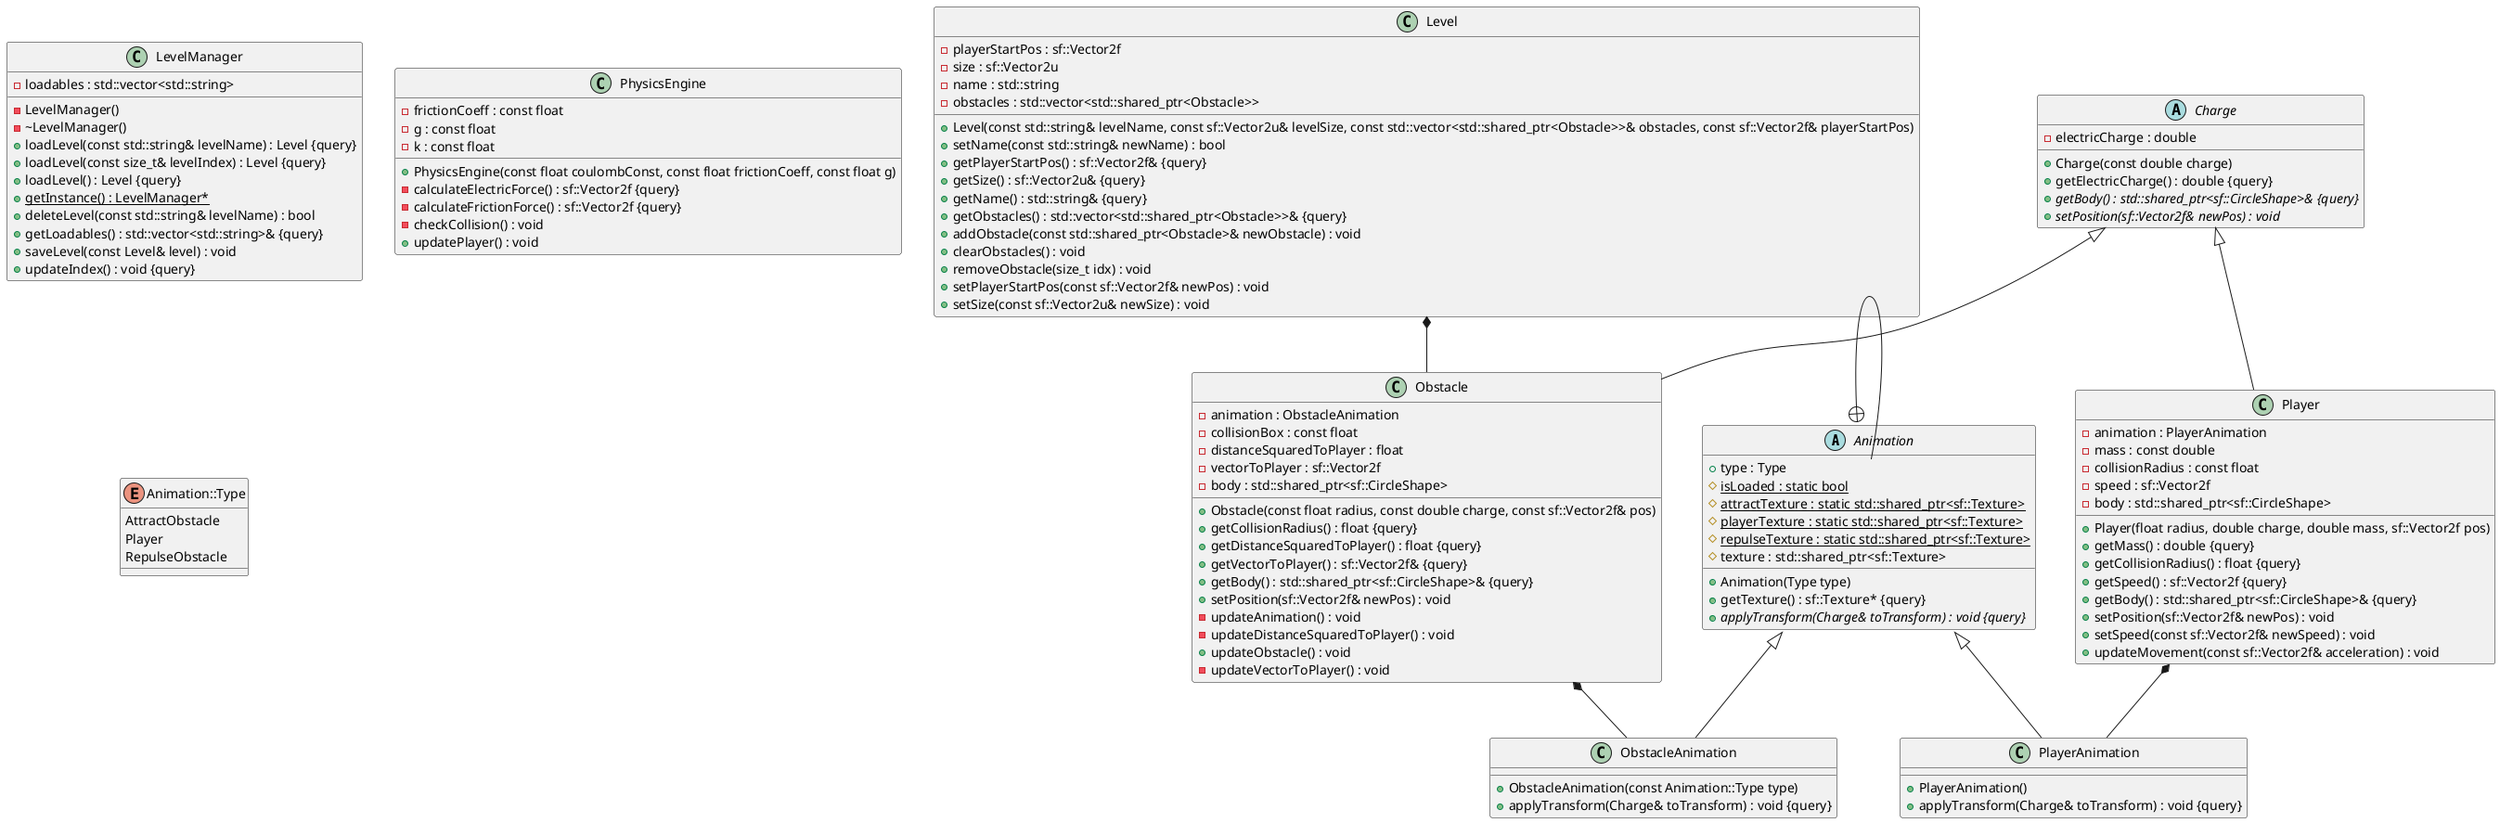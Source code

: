@startuml





/' Objects '/

abstract class Animation {
	+Animation(Type type)
	+type : Type
	+getTexture() : sf::Texture* {query}
	#{static} isLoaded : static bool
	#{static} attractTexture : static std::shared_ptr<sf::Texture>
	#{static} playerTexture : static std::shared_ptr<sf::Texture>
	#{static} repulseTexture : static std::shared_ptr<sf::Texture>
	#texture : std::shared_ptr<sf::Texture>
	+{abstract} applyTransform(Charge& toTransform) : void {query}
}


abstract class Charge {
	+Charge(const double charge)
	-electricCharge : double
	+getElectricCharge() : double {query}
	+{abstract} getBody() : std::shared_ptr<sf::CircleShape>& {query}
	+{abstract} setPosition(sf::Vector2f& newPos) : void
}


class Level {
	+Level(const std::string& levelName, const sf::Vector2u& levelSize, const std::vector<std::shared_ptr<Obstacle>>& obstacles, const sf::Vector2f& playerStartPos)
	+setName(const std::string& newName) : bool
	-playerStartPos : sf::Vector2f
	+getPlayerStartPos() : sf::Vector2f& {query}
	-size : sf::Vector2u
	+getSize() : sf::Vector2u& {query}
	-name : std::string
	+getName() : std::string& {query}
	-obstacles : std::vector<std::shared_ptr<Obstacle>>
	+getObstacles() : std::vector<std::shared_ptr<Obstacle>>& {query}
	+addObstacle(const std::shared_ptr<Obstacle>& newObstacle) : void
	+clearObstacles() : void
	+removeObstacle(size_t idx) : void
	+setPlayerStartPos(const sf::Vector2f& newPos) : void
	+setSize(const sf::Vector2u& newSize) : void
}


class LevelManager {
	-LevelManager()
	-~LevelManager()
	+loadLevel(const std::string& levelName) : Level {query}
	+loadLevel(const size_t& levelIndex) : Level {query}
	+loadLevel() : Level {query}
	+{static} getInstance() : LevelManager*
	+deleteLevel(const std::string& levelName) : bool
	-loadables : std::vector<std::string>
	+getLoadables() : std::vector<std::string>& {query}
	+saveLevel(const Level& level) : void
	+updateIndex() : void {query}
}


class Obstacle {
	+Obstacle(const float radius, const double charge, const sf::Vector2f& pos)
	-animation : ObstacleAnimation
	-collisionBox : const float
	-distanceSquaredToPlayer : float
	+getCollisionRadius() : float {query}
	+getDistanceSquaredToPlayer() : float {query}
	-vectorToPlayer : sf::Vector2f
	+getVectorToPlayer() : sf::Vector2f& {query}
	-body : std::shared_ptr<sf::CircleShape>
	+getBody() : std::shared_ptr<sf::CircleShape>& {query}
	+setPosition(sf::Vector2f& newPos) : void
	-updateAnimation() : void
	-updateDistanceSquaredToPlayer() : void
	+updateObstacle() : void
	-updateVectorToPlayer() : void
}


class ObstacleAnimation {
	+ObstacleAnimation(const Animation::Type type)
	+applyTransform(Charge& toTransform) : void {query}
}


class PhysicsEngine {
	+PhysicsEngine(const float coulombConst, const float frictionCoeff, const float g)
	-frictionCoeff : const float
	-g : const float
	-k : const float
	-calculateElectricForce() : sf::Vector2f {query}
	-calculateFrictionForce() : sf::Vector2f {query}
	-checkCollision() : void
	+updatePlayer() : void
}


class Player {
	+Player(float radius, double charge, double mass, sf::Vector2f pos)
	-animation : PlayerAnimation
	-mass : const double
	-collisionRadius : const float
	+getMass() : double {query}
	+getCollisionRadius() : float {query}
	+getSpeed() : sf::Vector2f {query}
	-speed : sf::Vector2f
	-body : std::shared_ptr<sf::CircleShape>
	+getBody() : std::shared_ptr<sf::CircleShape>& {query}
	+setPosition(sf::Vector2f& newPos) : void
	+setSpeed(const sf::Vector2f& newSpeed) : void
	+updateMovement(const sf::Vector2f& acceleration) : void
}


class PlayerAnimation {
	+PlayerAnimation()
	+applyTransform(Charge& toTransform) : void {query}
}


enum Animation::Type {
	AttractObstacle
	Player
	RepulseObstacle
}





/' Inheritance relationships '/

.Animation <|-- .ObstacleAnimation


.Animation <|-- .PlayerAnimation


.Charge <|-- .Obstacle


.Charge <|-- .Player





/' Aggregation relationships '/

.Level *-- .Obstacle


.Obstacle *-- .ObstacleAnimation


.Player *-- .PlayerAnimation






/' Nested objects '/

.Animation +-- .Animation::Type




@enduml

